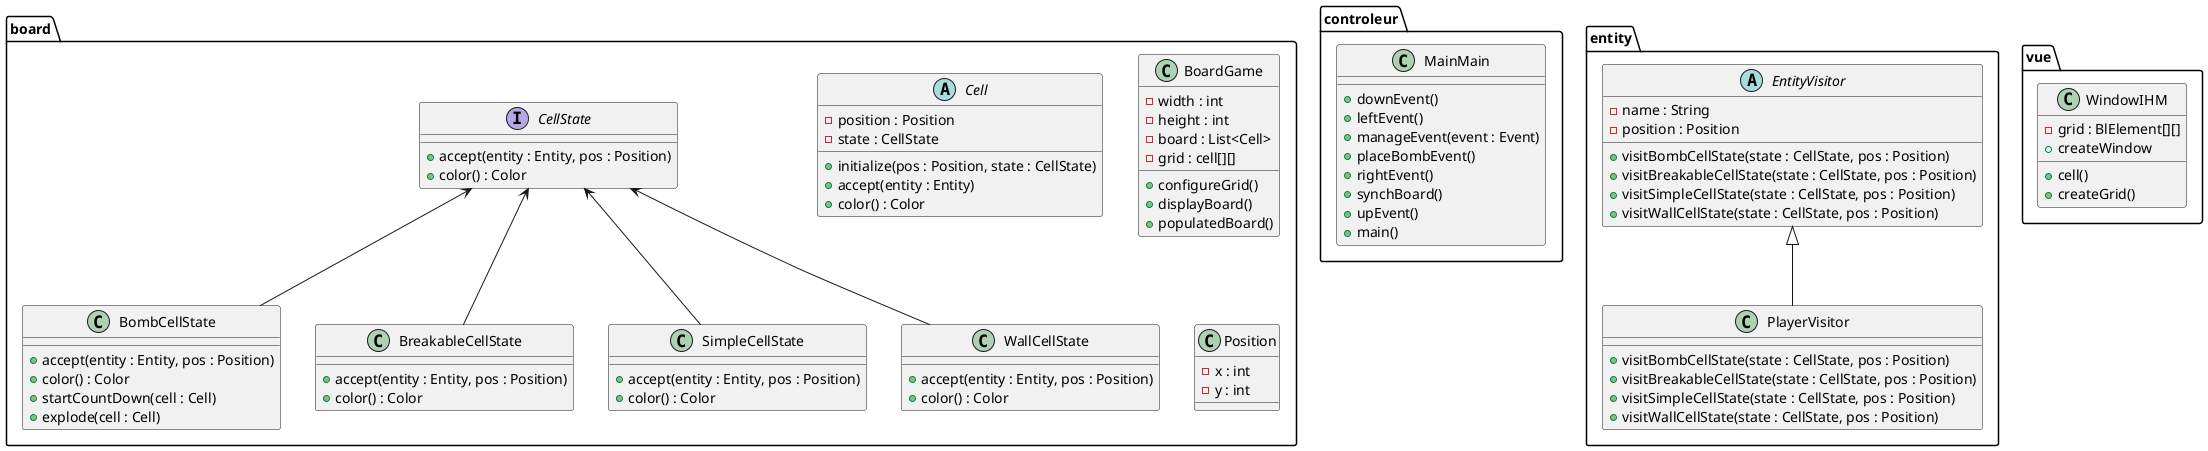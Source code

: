 @startuml

package board {
    abstract Cell {
        - position : Position
        - state : CellState
        + initialize(pos : Position, state : CellState)
        + accept(entity : Entity)
        + color() : Color
    }

    interface CellState {
        + accept(entity : Entity, pos : Position)
        + color() : Color
    }

    class BombCellState {
        + accept(entity : Entity, pos : Position)
        + color() : Color
        + startCountDown(cell : Cell)
        + explode(cell : Cell)
    }

    class BreakableCellState {
        + accept(entity : Entity, pos : Position)
        + color() : Color
    }

    class SimpleCellState {
        + accept(entity : Entity, pos : Position)
        + color() : Color
    }

    class WallCellState {
        + accept(entity : Entity, pos : Position)
        + color() : Color
    }

    class BoardGame {
        - width : int
        - height : int
        - board : List<Cell>
        - grid : cell[][]
        + configureGrid()
        + displayBoard()
        + populatedBoard()
    }

    class Position {
        - x : int
        - y : int
    }

    CellState <-- BombCellState
    CellState <-- BreakableCellState
    CellState <-- SimpleCellState
    CellState <-- WallCellState

}

package controleur{
    class MainMain {
        + downEvent()
        + leftEvent()
        + manageEvent(event : Event)
        + placeBombEvent()
        + rightEvent()
        + synchBoard()
        + upEvent()
        + main()
    }
}

package entity {
    abstract EntityVisitor {
        - name : String 
        - position : Position 
        + visitBombCellState(state : CellState, pos : Position)
        + visitBreakableCellState(state : CellState, pos : Position)
        + visitSimpleCellState(state : CellState, pos : Position)
        + visitWallCellState(state : CellState, pos : Position)
    }

    class PlayerVisitor {
        + visitBombCellState(state : CellState, pos : Position)
        + visitBreakableCellState(state : CellState, pos : Position)
        + visitSimpleCellState(state : CellState, pos : Position)
        + visitWallCellState(state : CellState, pos : Position)
    }

    EntityVisitor <|-- PlayerVisitor
}

package vue {
    class WindowIHM {
        - grid : BlElement[][]
        + cell()
        + createGrid()
        + createWindow
    }
}
